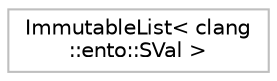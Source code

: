 digraph "Graphical Class Hierarchy"
{
 // LATEX_PDF_SIZE
  bgcolor="transparent";
  edge [fontname="Helvetica",fontsize="10",labelfontname="Helvetica",labelfontsize="10"];
  node [fontname="Helvetica",fontsize="10",shape=record];
  rankdir="LR";
  Node0 [label="ImmutableList\< clang\l::ento::SVal \>",height=0.2,width=0.4,color="grey75",tooltip=" "];
}
